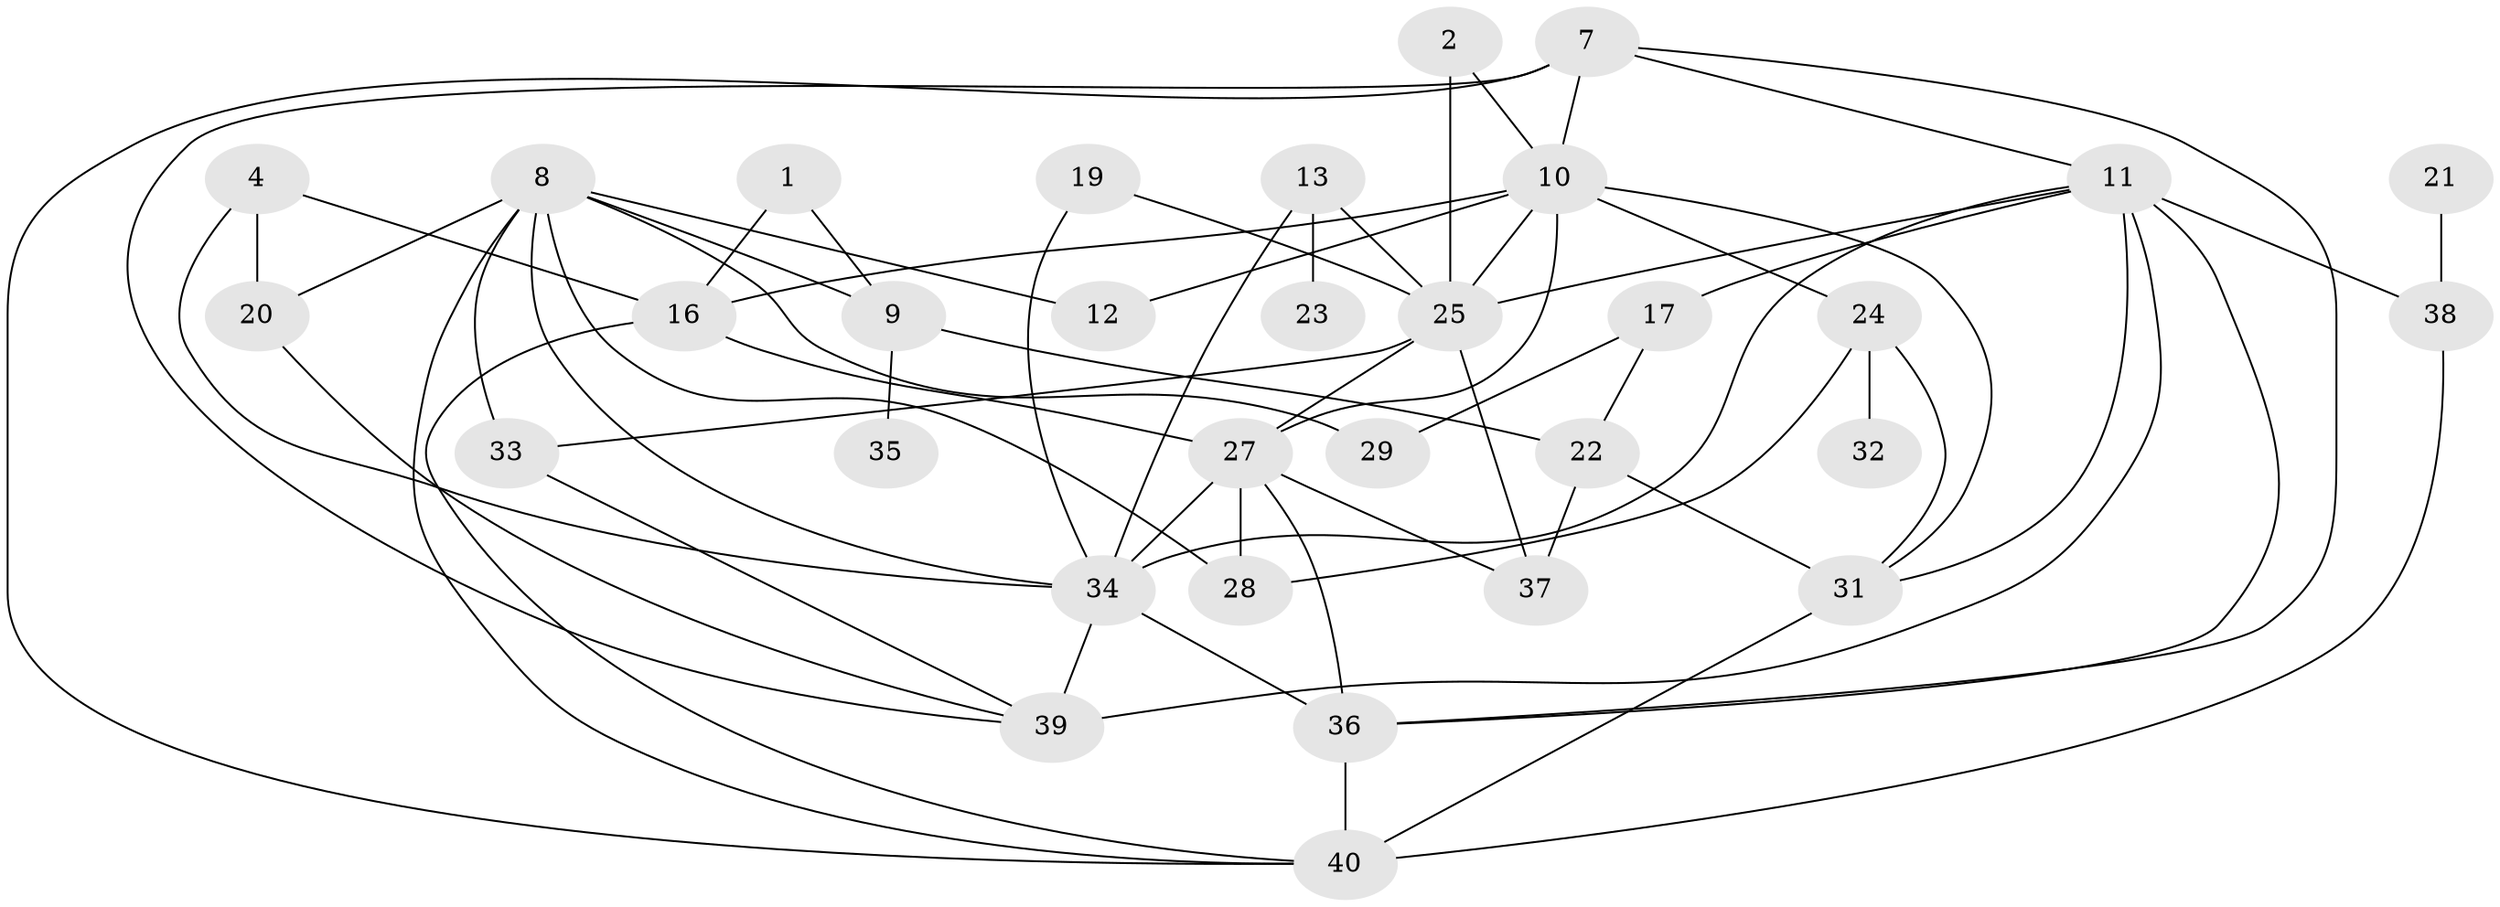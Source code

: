 // original degree distribution, {2: 0.23232323232323232, 1: 0.15151515151515152, 3: 0.1919191919191919, 5: 0.12121212121212122, 6: 0.020202020202020204, 4: 0.20202020202020202, 0: 0.08080808080808081}
// Generated by graph-tools (version 1.1) at 2025/35/03/04/25 23:35:47]
// undirected, 32 vertices, 64 edges
graph export_dot {
  node [color=gray90,style=filled];
  1;
  2;
  4;
  7;
  8;
  9;
  10;
  11;
  12;
  13;
  16;
  17;
  19;
  20;
  21;
  22;
  23;
  24;
  25;
  27;
  28;
  29;
  31;
  32;
  33;
  34;
  35;
  36;
  37;
  38;
  39;
  40;
  1 -- 9 [weight=1.0];
  1 -- 16 [weight=1.0];
  2 -- 10 [weight=1.0];
  2 -- 25 [weight=1.0];
  4 -- 16 [weight=1.0];
  4 -- 20 [weight=1.0];
  4 -- 34 [weight=1.0];
  7 -- 10 [weight=1.0];
  7 -- 11 [weight=1.0];
  7 -- 36 [weight=1.0];
  7 -- 39 [weight=1.0];
  7 -- 40 [weight=1.0];
  8 -- 9 [weight=1.0];
  8 -- 12 [weight=1.0];
  8 -- 20 [weight=1.0];
  8 -- 28 [weight=1.0];
  8 -- 29 [weight=1.0];
  8 -- 33 [weight=1.0];
  8 -- 34 [weight=1.0];
  8 -- 40 [weight=1.0];
  9 -- 22 [weight=1.0];
  9 -- 35 [weight=1.0];
  10 -- 12 [weight=1.0];
  10 -- 16 [weight=2.0];
  10 -- 24 [weight=2.0];
  10 -- 25 [weight=1.0];
  10 -- 27 [weight=1.0];
  10 -- 31 [weight=1.0];
  11 -- 17 [weight=1.0];
  11 -- 25 [weight=1.0];
  11 -- 31 [weight=1.0];
  11 -- 34 [weight=1.0];
  11 -- 36 [weight=1.0];
  11 -- 38 [weight=2.0];
  11 -- 39 [weight=1.0];
  13 -- 23 [weight=1.0];
  13 -- 25 [weight=2.0];
  13 -- 34 [weight=2.0];
  16 -- 27 [weight=1.0];
  16 -- 40 [weight=1.0];
  17 -- 22 [weight=1.0];
  17 -- 29 [weight=1.0];
  19 -- 25 [weight=1.0];
  19 -- 34 [weight=1.0];
  20 -- 39 [weight=1.0];
  21 -- 38 [weight=1.0];
  22 -- 31 [weight=2.0];
  22 -- 37 [weight=2.0];
  24 -- 28 [weight=1.0];
  24 -- 31 [weight=1.0];
  24 -- 32 [weight=2.0];
  25 -- 27 [weight=1.0];
  25 -- 33 [weight=1.0];
  25 -- 37 [weight=1.0];
  27 -- 28 [weight=1.0];
  27 -- 34 [weight=2.0];
  27 -- 36 [weight=1.0];
  27 -- 37 [weight=1.0];
  31 -- 40 [weight=1.0];
  33 -- 39 [weight=1.0];
  34 -- 36 [weight=1.0];
  34 -- 39 [weight=2.0];
  36 -- 40 [weight=3.0];
  38 -- 40 [weight=1.0];
}
